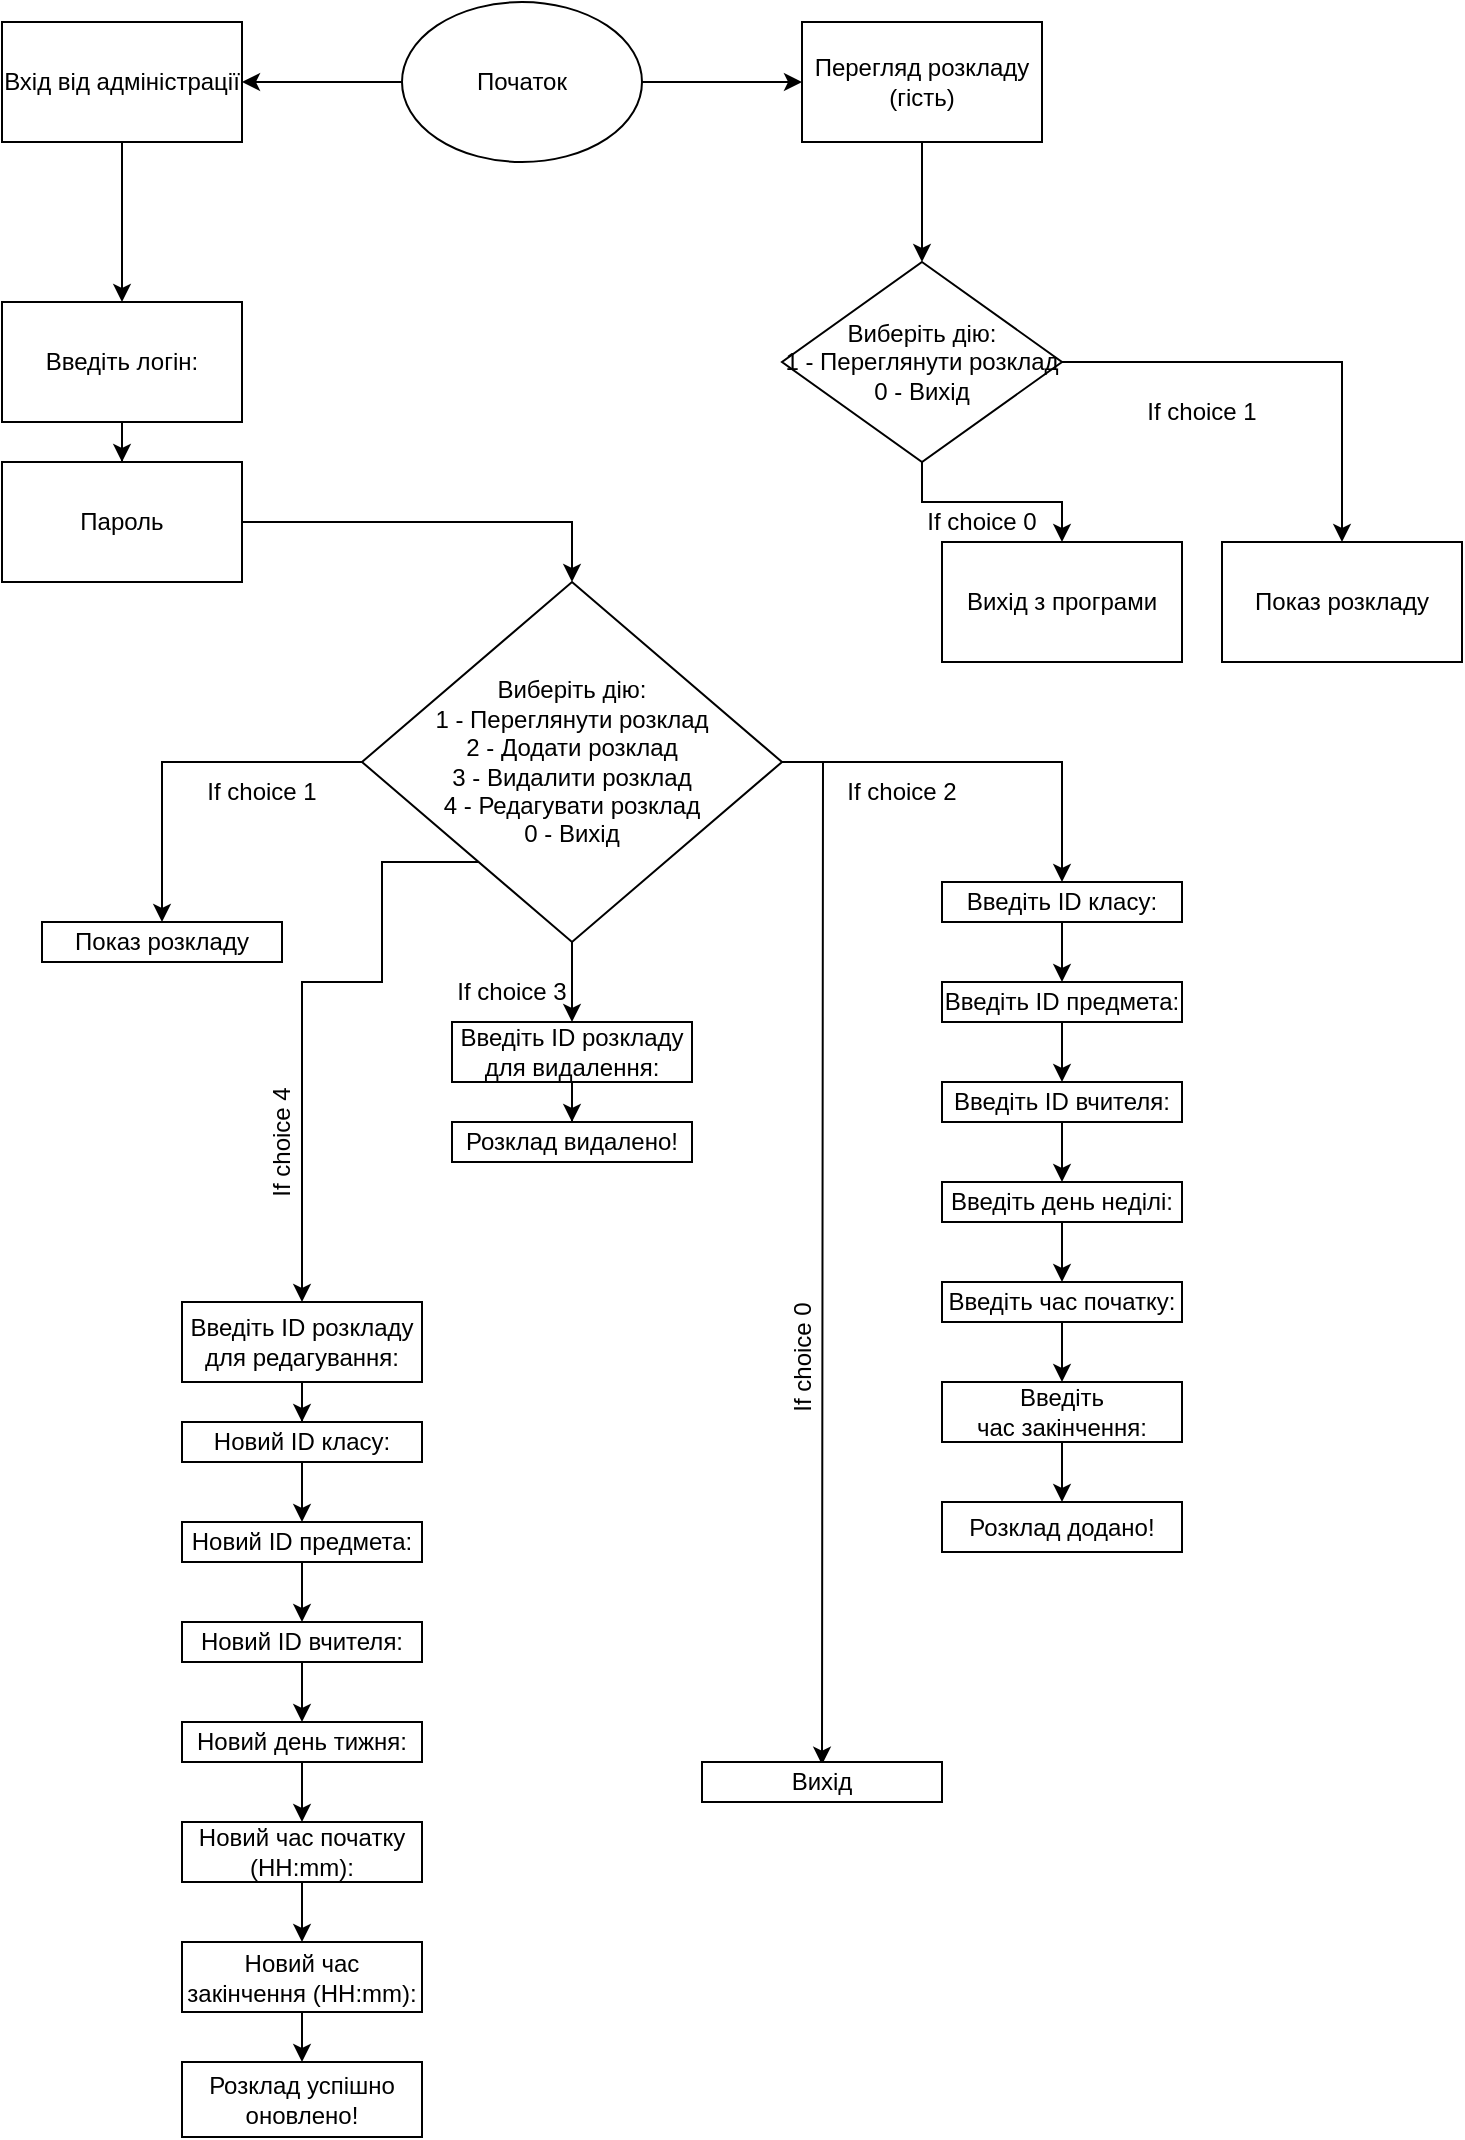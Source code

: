 <mxfile version="26.0.10">
  <diagram name="Страница — 1" id="uZrMuJpr437Ar_aQT6la">
    <mxGraphModel dx="1235" dy="655" grid="1" gridSize="10" guides="1" tooltips="1" connect="1" arrows="1" fold="1" page="1" pageScale="1" pageWidth="827" pageHeight="1169" math="0" shadow="0">
      <root>
        <mxCell id="0" />
        <mxCell id="1" parent="0" />
        <mxCell id="XcH6epFYLIS7OOy_SZhR-4" value="" style="edgeStyle=orthogonalEdgeStyle;rounded=0;orthogonalLoop=1;jettySize=auto;html=1;" edge="1" parent="1" source="XcH6epFYLIS7OOy_SZhR-1" target="XcH6epFYLIS7OOy_SZhR-3">
          <mxGeometry relative="1" as="geometry" />
        </mxCell>
        <mxCell id="XcH6epFYLIS7OOy_SZhR-6" value="" style="edgeStyle=orthogonalEdgeStyle;rounded=0;orthogonalLoop=1;jettySize=auto;html=1;" edge="1" parent="1" source="XcH6epFYLIS7OOy_SZhR-1" target="XcH6epFYLIS7OOy_SZhR-5">
          <mxGeometry relative="1" as="geometry" />
        </mxCell>
        <mxCell id="XcH6epFYLIS7OOy_SZhR-1" value="Початок" style="ellipse;whiteSpace=wrap;html=1;" vertex="1" parent="1">
          <mxGeometry x="230" y="60" width="120" height="80" as="geometry" />
        </mxCell>
        <mxCell id="XcH6epFYLIS7OOy_SZhR-16" value="" style="edgeStyle=orthogonalEdgeStyle;rounded=0;orthogonalLoop=1;jettySize=auto;html=1;" edge="1" parent="1" source="XcH6epFYLIS7OOy_SZhR-3" target="XcH6epFYLIS7OOy_SZhR-15">
          <mxGeometry relative="1" as="geometry" />
        </mxCell>
        <mxCell id="XcH6epFYLIS7OOy_SZhR-3" value="Перегляд розкладу (гість)" style="whiteSpace=wrap;html=1;" vertex="1" parent="1">
          <mxGeometry x="430" y="70" width="120" height="60" as="geometry" />
        </mxCell>
        <mxCell id="XcH6epFYLIS7OOy_SZhR-8" value="" style="edgeStyle=orthogonalEdgeStyle;rounded=0;orthogonalLoop=1;jettySize=auto;html=1;" edge="1" parent="1" source="XcH6epFYLIS7OOy_SZhR-5" target="XcH6epFYLIS7OOy_SZhR-7">
          <mxGeometry relative="1" as="geometry" />
        </mxCell>
        <mxCell id="XcH6epFYLIS7OOy_SZhR-5" value="Вхід від адміністрації" style="whiteSpace=wrap;html=1;" vertex="1" parent="1">
          <mxGeometry x="30" y="70" width="120" height="60" as="geometry" />
        </mxCell>
        <mxCell id="XcH6epFYLIS7OOy_SZhR-10" value="" style="edgeStyle=orthogonalEdgeStyle;rounded=0;orthogonalLoop=1;jettySize=auto;html=1;" edge="1" parent="1" source="XcH6epFYLIS7OOy_SZhR-7" target="XcH6epFYLIS7OOy_SZhR-9">
          <mxGeometry relative="1" as="geometry" />
        </mxCell>
        <mxCell id="XcH6epFYLIS7OOy_SZhR-7" value="Введіть логін:" style="whiteSpace=wrap;html=1;" vertex="1" parent="1">
          <mxGeometry x="30" y="210" width="120" height="60" as="geometry" />
        </mxCell>
        <mxCell id="XcH6epFYLIS7OOy_SZhR-14" value="" style="edgeStyle=orthogonalEdgeStyle;rounded=0;orthogonalLoop=1;jettySize=auto;html=1;" edge="1" parent="1" source="XcH6epFYLIS7OOy_SZhR-9" target="XcH6epFYLIS7OOy_SZhR-13">
          <mxGeometry relative="1" as="geometry">
            <Array as="points">
              <mxPoint x="315" y="320" />
            </Array>
          </mxGeometry>
        </mxCell>
        <mxCell id="XcH6epFYLIS7OOy_SZhR-9" value="Пароль" style="whiteSpace=wrap;html=1;" vertex="1" parent="1">
          <mxGeometry x="30" y="290" width="120" height="60" as="geometry" />
        </mxCell>
        <mxCell id="XcH6epFYLIS7OOy_SZhR-26" value="" style="edgeStyle=orthogonalEdgeStyle;rounded=0;orthogonalLoop=1;jettySize=auto;html=1;" edge="1" parent="1" source="XcH6epFYLIS7OOy_SZhR-13" target="XcH6epFYLIS7OOy_SZhR-25">
          <mxGeometry relative="1" as="geometry">
            <Array as="points">
              <mxPoint x="110" y="440" />
            </Array>
          </mxGeometry>
        </mxCell>
        <mxCell id="XcH6epFYLIS7OOy_SZhR-36" style="edgeStyle=orthogonalEdgeStyle;rounded=0;orthogonalLoop=1;jettySize=auto;html=1;entryX=0.5;entryY=0;entryDx=0;entryDy=0;" edge="1" parent="1" source="XcH6epFYLIS7OOy_SZhR-13" target="XcH6epFYLIS7OOy_SZhR-28">
          <mxGeometry relative="1" as="geometry" />
        </mxCell>
        <mxCell id="XcH6epFYLIS7OOy_SZhR-51" value="" style="edgeStyle=orthogonalEdgeStyle;rounded=0;orthogonalLoop=1;jettySize=auto;html=1;" edge="1" parent="1" source="XcH6epFYLIS7OOy_SZhR-13" target="XcH6epFYLIS7OOy_SZhR-50">
          <mxGeometry relative="1" as="geometry" />
        </mxCell>
        <mxCell id="XcH6epFYLIS7OOy_SZhR-63" style="edgeStyle=orthogonalEdgeStyle;rounded=0;orthogonalLoop=1;jettySize=auto;html=1;entryX=0.5;entryY=0;entryDx=0;entryDy=0;" edge="1" parent="1" target="XcH6epFYLIS7OOy_SZhR-58">
          <mxGeometry relative="1" as="geometry">
            <mxPoint x="171.67" y="650" as="targetPoint" />
            <mxPoint x="270.003" y="490" as="sourcePoint" />
            <Array as="points">
              <mxPoint x="220" y="490" />
              <mxPoint x="220" y="550" />
              <mxPoint x="180" y="550" />
            </Array>
          </mxGeometry>
        </mxCell>
        <mxCell id="XcH6epFYLIS7OOy_SZhR-80" style="edgeStyle=orthogonalEdgeStyle;rounded=0;orthogonalLoop=1;jettySize=auto;html=1;" edge="1" parent="1" source="XcH6epFYLIS7OOy_SZhR-13">
          <mxGeometry relative="1" as="geometry">
            <mxPoint x="440" y="941.333" as="targetPoint" />
          </mxGeometry>
        </mxCell>
        <mxCell id="XcH6epFYLIS7OOy_SZhR-13" value="Виберіть дію:&#xa;1 - Переглянути розклад&#xa;2 - Додати розклад&#xa;3 - Видалити розклад&#xa;4 - Редагувати розклад&#xa;0 - Вихід" style="rhombus;whiteSpace=wrap;html=1;" vertex="1" parent="1">
          <mxGeometry x="210" y="350" width="210" height="180" as="geometry" />
        </mxCell>
        <mxCell id="XcH6epFYLIS7OOy_SZhR-21" style="edgeStyle=orthogonalEdgeStyle;rounded=0;orthogonalLoop=1;jettySize=auto;html=1;entryX=0.5;entryY=0;entryDx=0;entryDy=0;" edge="1" parent="1" source="XcH6epFYLIS7OOy_SZhR-15" target="XcH6epFYLIS7OOy_SZhR-18">
          <mxGeometry relative="1" as="geometry" />
        </mxCell>
        <mxCell id="XcH6epFYLIS7OOy_SZhR-23" value="" style="edgeStyle=orthogonalEdgeStyle;rounded=0;orthogonalLoop=1;jettySize=auto;html=1;" edge="1" parent="1" source="XcH6epFYLIS7OOy_SZhR-15" target="XcH6epFYLIS7OOy_SZhR-22">
          <mxGeometry relative="1" as="geometry" />
        </mxCell>
        <mxCell id="XcH6epFYLIS7OOy_SZhR-15" value="Виберіть дію:&#xa;1 - Переглянути розклад&#xa;0 - Вихід" style="rhombus;whiteSpace=wrap;html=1;" vertex="1" parent="1">
          <mxGeometry x="420" y="190" width="140" height="100" as="geometry" />
        </mxCell>
        <mxCell id="XcH6epFYLIS7OOy_SZhR-18" value="Показ розкладу" style="whiteSpace=wrap;html=1;" vertex="1" parent="1">
          <mxGeometry x="640" y="330" width="120" height="60" as="geometry" />
        </mxCell>
        <mxCell id="XcH6epFYLIS7OOy_SZhR-17" value="If choice 1" style="text;html=1;align=center;verticalAlign=middle;whiteSpace=wrap;rounded=0;" vertex="1" parent="1">
          <mxGeometry x="600" y="250" width="60" height="30" as="geometry" />
        </mxCell>
        <mxCell id="XcH6epFYLIS7OOy_SZhR-22" value="Вихід з програми" style="whiteSpace=wrap;html=1;" vertex="1" parent="1">
          <mxGeometry x="500" y="330" width="120" height="60" as="geometry" />
        </mxCell>
        <mxCell id="XcH6epFYLIS7OOy_SZhR-24" value="If choice 0" style="text;html=1;align=center;verticalAlign=middle;whiteSpace=wrap;rounded=0;" vertex="1" parent="1">
          <mxGeometry x="490" y="305" width="60" height="30" as="geometry" />
        </mxCell>
        <mxCell id="XcH6epFYLIS7OOy_SZhR-25" value="Показ розкладу" style="fontSize=12;whiteSpace=wrap;" vertex="1" parent="1">
          <mxGeometry x="50" y="520" width="120" height="20" as="geometry" />
        </mxCell>
        <mxCell id="XcH6epFYLIS7OOy_SZhR-27" value="If choice 1" style="text;html=1;align=center;verticalAlign=middle;whiteSpace=wrap;rounded=0;" vertex="1" parent="1">
          <mxGeometry x="130" y="440" width="60" height="30" as="geometry" />
        </mxCell>
        <mxCell id="XcH6epFYLIS7OOy_SZhR-39" style="edgeStyle=orthogonalEdgeStyle;rounded=0;orthogonalLoop=1;jettySize=auto;html=1;entryX=0.5;entryY=0;entryDx=0;entryDy=0;" edge="1" parent="1" source="XcH6epFYLIS7OOy_SZhR-28" target="XcH6epFYLIS7OOy_SZhR-31">
          <mxGeometry relative="1" as="geometry" />
        </mxCell>
        <mxCell id="XcH6epFYLIS7OOy_SZhR-28" value="Введіть ID класу:" style="whiteSpace=wrap;html=1;" vertex="1" parent="1">
          <mxGeometry x="500" y="500" width="120" height="20" as="geometry" />
        </mxCell>
        <mxCell id="XcH6epFYLIS7OOy_SZhR-30" value="If choice 2" style="text;html=1;align=center;verticalAlign=middle;whiteSpace=wrap;rounded=0;" vertex="1" parent="1">
          <mxGeometry x="450" y="440" width="60" height="30" as="geometry" />
        </mxCell>
        <mxCell id="XcH6epFYLIS7OOy_SZhR-40" value="" style="edgeStyle=orthogonalEdgeStyle;rounded=0;orthogonalLoop=1;jettySize=auto;html=1;" edge="1" parent="1" source="XcH6epFYLIS7OOy_SZhR-31" target="XcH6epFYLIS7OOy_SZhR-34">
          <mxGeometry relative="1" as="geometry" />
        </mxCell>
        <mxCell id="XcH6epFYLIS7OOy_SZhR-31" value="Введіть ID предмета:" style="whiteSpace=wrap;html=1;" vertex="1" parent="1">
          <mxGeometry x="500" y="550" width="120" height="20" as="geometry" />
        </mxCell>
        <mxCell id="XcH6epFYLIS7OOy_SZhR-43" value="" style="edgeStyle=orthogonalEdgeStyle;rounded=0;orthogonalLoop=1;jettySize=auto;html=1;" edge="1" parent="1" source="XcH6epFYLIS7OOy_SZhR-34" target="XcH6epFYLIS7OOy_SZhR-42">
          <mxGeometry relative="1" as="geometry" />
        </mxCell>
        <mxCell id="XcH6epFYLIS7OOy_SZhR-34" value="Введіть ID вчителя:" style="whiteSpace=wrap;html=1;" vertex="1" parent="1">
          <mxGeometry x="500" y="600" width="120" height="20" as="geometry" />
        </mxCell>
        <mxCell id="XcH6epFYLIS7OOy_SZhR-45" value="" style="edgeStyle=orthogonalEdgeStyle;rounded=0;orthogonalLoop=1;jettySize=auto;html=1;" edge="1" parent="1" source="XcH6epFYLIS7OOy_SZhR-42" target="XcH6epFYLIS7OOy_SZhR-44">
          <mxGeometry relative="1" as="geometry" />
        </mxCell>
        <mxCell id="XcH6epFYLIS7OOy_SZhR-42" value="Введіть день неділі:" style="whiteSpace=wrap;html=1;" vertex="1" parent="1">
          <mxGeometry x="500" y="650" width="120" height="20" as="geometry" />
        </mxCell>
        <mxCell id="XcH6epFYLIS7OOy_SZhR-47" value="" style="edgeStyle=orthogonalEdgeStyle;rounded=0;orthogonalLoop=1;jettySize=auto;html=1;" edge="1" parent="1" source="XcH6epFYLIS7OOy_SZhR-44" target="XcH6epFYLIS7OOy_SZhR-46">
          <mxGeometry relative="1" as="geometry" />
        </mxCell>
        <mxCell id="XcH6epFYLIS7OOy_SZhR-44" value="Введіть час початку:" style="whiteSpace=wrap;html=1;" vertex="1" parent="1">
          <mxGeometry x="500" y="700" width="120" height="20" as="geometry" />
        </mxCell>
        <mxCell id="XcH6epFYLIS7OOy_SZhR-49" value="" style="edgeStyle=orthogonalEdgeStyle;rounded=0;orthogonalLoop=1;jettySize=auto;html=1;" edge="1" parent="1" source="XcH6epFYLIS7OOy_SZhR-46" target="XcH6epFYLIS7OOy_SZhR-48">
          <mxGeometry relative="1" as="geometry" />
        </mxCell>
        <mxCell id="XcH6epFYLIS7OOy_SZhR-46" value="Введіть час&amp;nbsp;закінчення:" style="whiteSpace=wrap;html=1;" vertex="1" parent="1">
          <mxGeometry x="500" y="750" width="120" height="30" as="geometry" />
        </mxCell>
        <mxCell id="XcH6epFYLIS7OOy_SZhR-48" value="Розклад додано!" style="whiteSpace=wrap;html=1;" vertex="1" parent="1">
          <mxGeometry x="500" y="810" width="120" height="25" as="geometry" />
        </mxCell>
        <mxCell id="XcH6epFYLIS7OOy_SZhR-54" value="" style="edgeStyle=orthogonalEdgeStyle;rounded=0;orthogonalLoop=1;jettySize=auto;html=1;" edge="1" parent="1" source="XcH6epFYLIS7OOy_SZhR-50" target="XcH6epFYLIS7OOy_SZhR-53">
          <mxGeometry relative="1" as="geometry" />
        </mxCell>
        <mxCell id="XcH6epFYLIS7OOy_SZhR-50" value="Введіть ID розкладу для видалення:" style="whiteSpace=wrap;html=1;" vertex="1" parent="1">
          <mxGeometry x="255" y="570" width="120" height="30" as="geometry" />
        </mxCell>
        <mxCell id="XcH6epFYLIS7OOy_SZhR-52" value="If choice 3" style="text;html=1;align=center;verticalAlign=middle;whiteSpace=wrap;rounded=0;" vertex="1" parent="1">
          <mxGeometry x="255" y="540" width="60" height="30" as="geometry" />
        </mxCell>
        <mxCell id="XcH6epFYLIS7OOy_SZhR-53" value="Розклад видалено!" style="whiteSpace=wrap;html=1;" vertex="1" parent="1">
          <mxGeometry x="255" y="620" width="120" height="20" as="geometry" />
        </mxCell>
        <mxCell id="XcH6epFYLIS7OOy_SZhR-66" value="" style="edgeStyle=orthogonalEdgeStyle;rounded=0;orthogonalLoop=1;jettySize=auto;html=1;" edge="1" parent="1" source="XcH6epFYLIS7OOy_SZhR-58" target="XcH6epFYLIS7OOy_SZhR-65">
          <mxGeometry relative="1" as="geometry" />
        </mxCell>
        <mxCell id="XcH6epFYLIS7OOy_SZhR-58" value="Введіть ID розкладу для редагування:" style="whiteSpace=wrap;html=1;" vertex="1" parent="1">
          <mxGeometry x="120" y="710" width="120" height="40" as="geometry" />
        </mxCell>
        <mxCell id="XcH6epFYLIS7OOy_SZhR-64" value="If choice 4" style="text;html=1;align=center;verticalAlign=middle;whiteSpace=wrap;rounded=0;rotation=-90;" vertex="1" parent="1">
          <mxGeometry x="140" y="615" width="60" height="30" as="geometry" />
        </mxCell>
        <mxCell id="XcH6epFYLIS7OOy_SZhR-68" value="" style="edgeStyle=orthogonalEdgeStyle;rounded=0;orthogonalLoop=1;jettySize=auto;html=1;" edge="1" parent="1" source="XcH6epFYLIS7OOy_SZhR-65" target="XcH6epFYLIS7OOy_SZhR-67">
          <mxGeometry relative="1" as="geometry" />
        </mxCell>
        <mxCell id="XcH6epFYLIS7OOy_SZhR-65" value="Новий ID класу:" style="whiteSpace=wrap;html=1;" vertex="1" parent="1">
          <mxGeometry x="120" y="770" width="120" height="20" as="geometry" />
        </mxCell>
        <mxCell id="XcH6epFYLIS7OOy_SZhR-70" value="" style="edgeStyle=orthogonalEdgeStyle;rounded=0;orthogonalLoop=1;jettySize=auto;html=1;" edge="1" parent="1" source="XcH6epFYLIS7OOy_SZhR-67" target="XcH6epFYLIS7OOy_SZhR-69">
          <mxGeometry relative="1" as="geometry" />
        </mxCell>
        <mxCell id="XcH6epFYLIS7OOy_SZhR-67" value="Новий ID предмета:" style="whiteSpace=wrap;html=1;" vertex="1" parent="1">
          <mxGeometry x="120" y="820" width="120" height="20" as="geometry" />
        </mxCell>
        <mxCell id="XcH6epFYLIS7OOy_SZhR-72" value="" style="edgeStyle=orthogonalEdgeStyle;rounded=0;orthogonalLoop=1;jettySize=auto;html=1;" edge="1" parent="1" source="XcH6epFYLIS7OOy_SZhR-69" target="XcH6epFYLIS7OOy_SZhR-71">
          <mxGeometry relative="1" as="geometry" />
        </mxCell>
        <mxCell id="XcH6epFYLIS7OOy_SZhR-69" value="Новий ID вчителя:" style="whiteSpace=wrap;html=1;" vertex="1" parent="1">
          <mxGeometry x="120" y="870" width="120" height="20" as="geometry" />
        </mxCell>
        <mxCell id="XcH6epFYLIS7OOy_SZhR-75" value="" style="edgeStyle=orthogonalEdgeStyle;rounded=0;orthogonalLoop=1;jettySize=auto;html=1;" edge="1" parent="1" source="XcH6epFYLIS7OOy_SZhR-71" target="XcH6epFYLIS7OOy_SZhR-74">
          <mxGeometry relative="1" as="geometry" />
        </mxCell>
        <mxCell id="XcH6epFYLIS7OOy_SZhR-71" value="Новий день тижня:" style="whiteSpace=wrap;html=1;" vertex="1" parent="1">
          <mxGeometry x="120" y="920" width="120" height="20" as="geometry" />
        </mxCell>
        <mxCell id="XcH6epFYLIS7OOy_SZhR-77" value="" style="edgeStyle=orthogonalEdgeStyle;rounded=0;orthogonalLoop=1;jettySize=auto;html=1;" edge="1" parent="1" source="XcH6epFYLIS7OOy_SZhR-74" target="XcH6epFYLIS7OOy_SZhR-76">
          <mxGeometry relative="1" as="geometry" />
        </mxCell>
        <mxCell id="XcH6epFYLIS7OOy_SZhR-74" value="Новий час початку (HH:mm):" style="whiteSpace=wrap;html=1;" vertex="1" parent="1">
          <mxGeometry x="120" y="970" width="120" height="30" as="geometry" />
        </mxCell>
        <mxCell id="XcH6epFYLIS7OOy_SZhR-79" value="" style="edgeStyle=orthogonalEdgeStyle;rounded=0;orthogonalLoop=1;jettySize=auto;html=1;" edge="1" parent="1" source="XcH6epFYLIS7OOy_SZhR-76" target="XcH6epFYLIS7OOy_SZhR-78">
          <mxGeometry relative="1" as="geometry" />
        </mxCell>
        <mxCell id="XcH6epFYLIS7OOy_SZhR-76" value="Новий час закінчення (HH:mm):" style="whiteSpace=wrap;html=1;" vertex="1" parent="1">
          <mxGeometry x="120" y="1030" width="120" height="35" as="geometry" />
        </mxCell>
        <mxCell id="XcH6epFYLIS7OOy_SZhR-78" value="Розклад успішно оновлено!" style="whiteSpace=wrap;html=1;" vertex="1" parent="1">
          <mxGeometry x="120" y="1090" width="120" height="37.5" as="geometry" />
        </mxCell>
        <mxCell id="XcH6epFYLIS7OOy_SZhR-81" value="Вихід" style="rounded=0;whiteSpace=wrap;html=1;" vertex="1" parent="1">
          <mxGeometry x="380" y="940" width="120" height="20" as="geometry" />
        </mxCell>
        <mxCell id="XcH6epFYLIS7OOy_SZhR-82" value="If choice 0" style="text;html=1;align=center;verticalAlign=middle;whiteSpace=wrap;rounded=0;rotation=-90;" vertex="1" parent="1">
          <mxGeometry x="400" y="725" width="60" height="25" as="geometry" />
        </mxCell>
      </root>
    </mxGraphModel>
  </diagram>
</mxfile>
